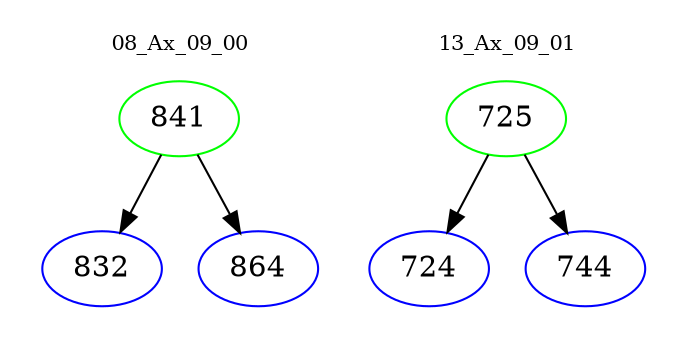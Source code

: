 digraph{
subgraph cluster_0 {
color = white
label = "08_Ax_09_00";
fontsize=10;
T0_841 [label="841", color="green"]
T0_841 -> T0_832 [color="black"]
T0_832 [label="832", color="blue"]
T0_841 -> T0_864 [color="black"]
T0_864 [label="864", color="blue"]
}
subgraph cluster_1 {
color = white
label = "13_Ax_09_01";
fontsize=10;
T1_725 [label="725", color="green"]
T1_725 -> T1_724 [color="black"]
T1_724 [label="724", color="blue"]
T1_725 -> T1_744 [color="black"]
T1_744 [label="744", color="blue"]
}
}
